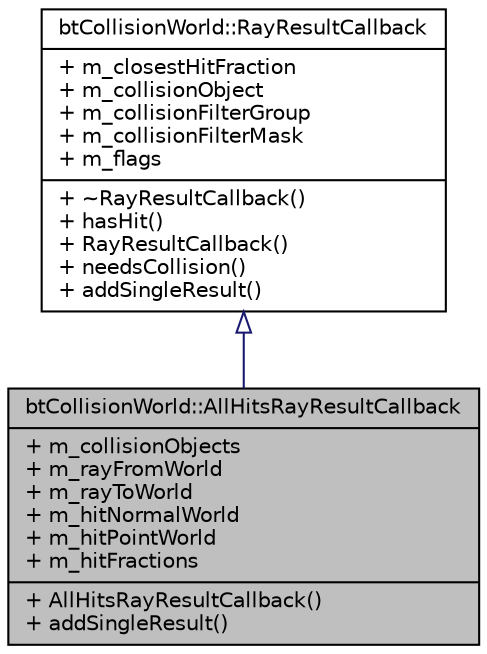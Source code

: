 digraph G
{
  edge [fontname="Helvetica",fontsize="10",labelfontname="Helvetica",labelfontsize="10"];
  node [fontname="Helvetica",fontsize="10",shape=record];
  Node1 [label="{btCollisionWorld::AllHitsRayResultCallback\n|+ m_collisionObjects\l+ m_rayFromWorld\l+ m_rayToWorld\l+ m_hitNormalWorld\l+ m_hitPointWorld\l+ m_hitFractions\l|+ AllHitsRayResultCallback()\l+ addSingleResult()\l}",height=0.2,width=0.4,color="black", fillcolor="grey75", style="filled" fontcolor="black"];
  Node2 -> Node1 [dir=back,color="midnightblue",fontsize="10",style="solid",arrowtail="empty",fontname="Helvetica"];
  Node2 [label="{btCollisionWorld::RayResultCallback\n|+ m_closestHitFraction\l+ m_collisionObject\l+ m_collisionFilterGroup\l+ m_collisionFilterMask\l+ m_flags\l|+ ~RayResultCallback()\l+ hasHit()\l+ RayResultCallback()\l+ needsCollision()\l+ addSingleResult()\l}",height=0.2,width=0.4,color="black", fillcolor="white", style="filled",URL="$dd/d12/structbtCollisionWorld_1_1RayResultCallback.html",tooltip="RayResultCallback is used to report new raycast results."];
}
